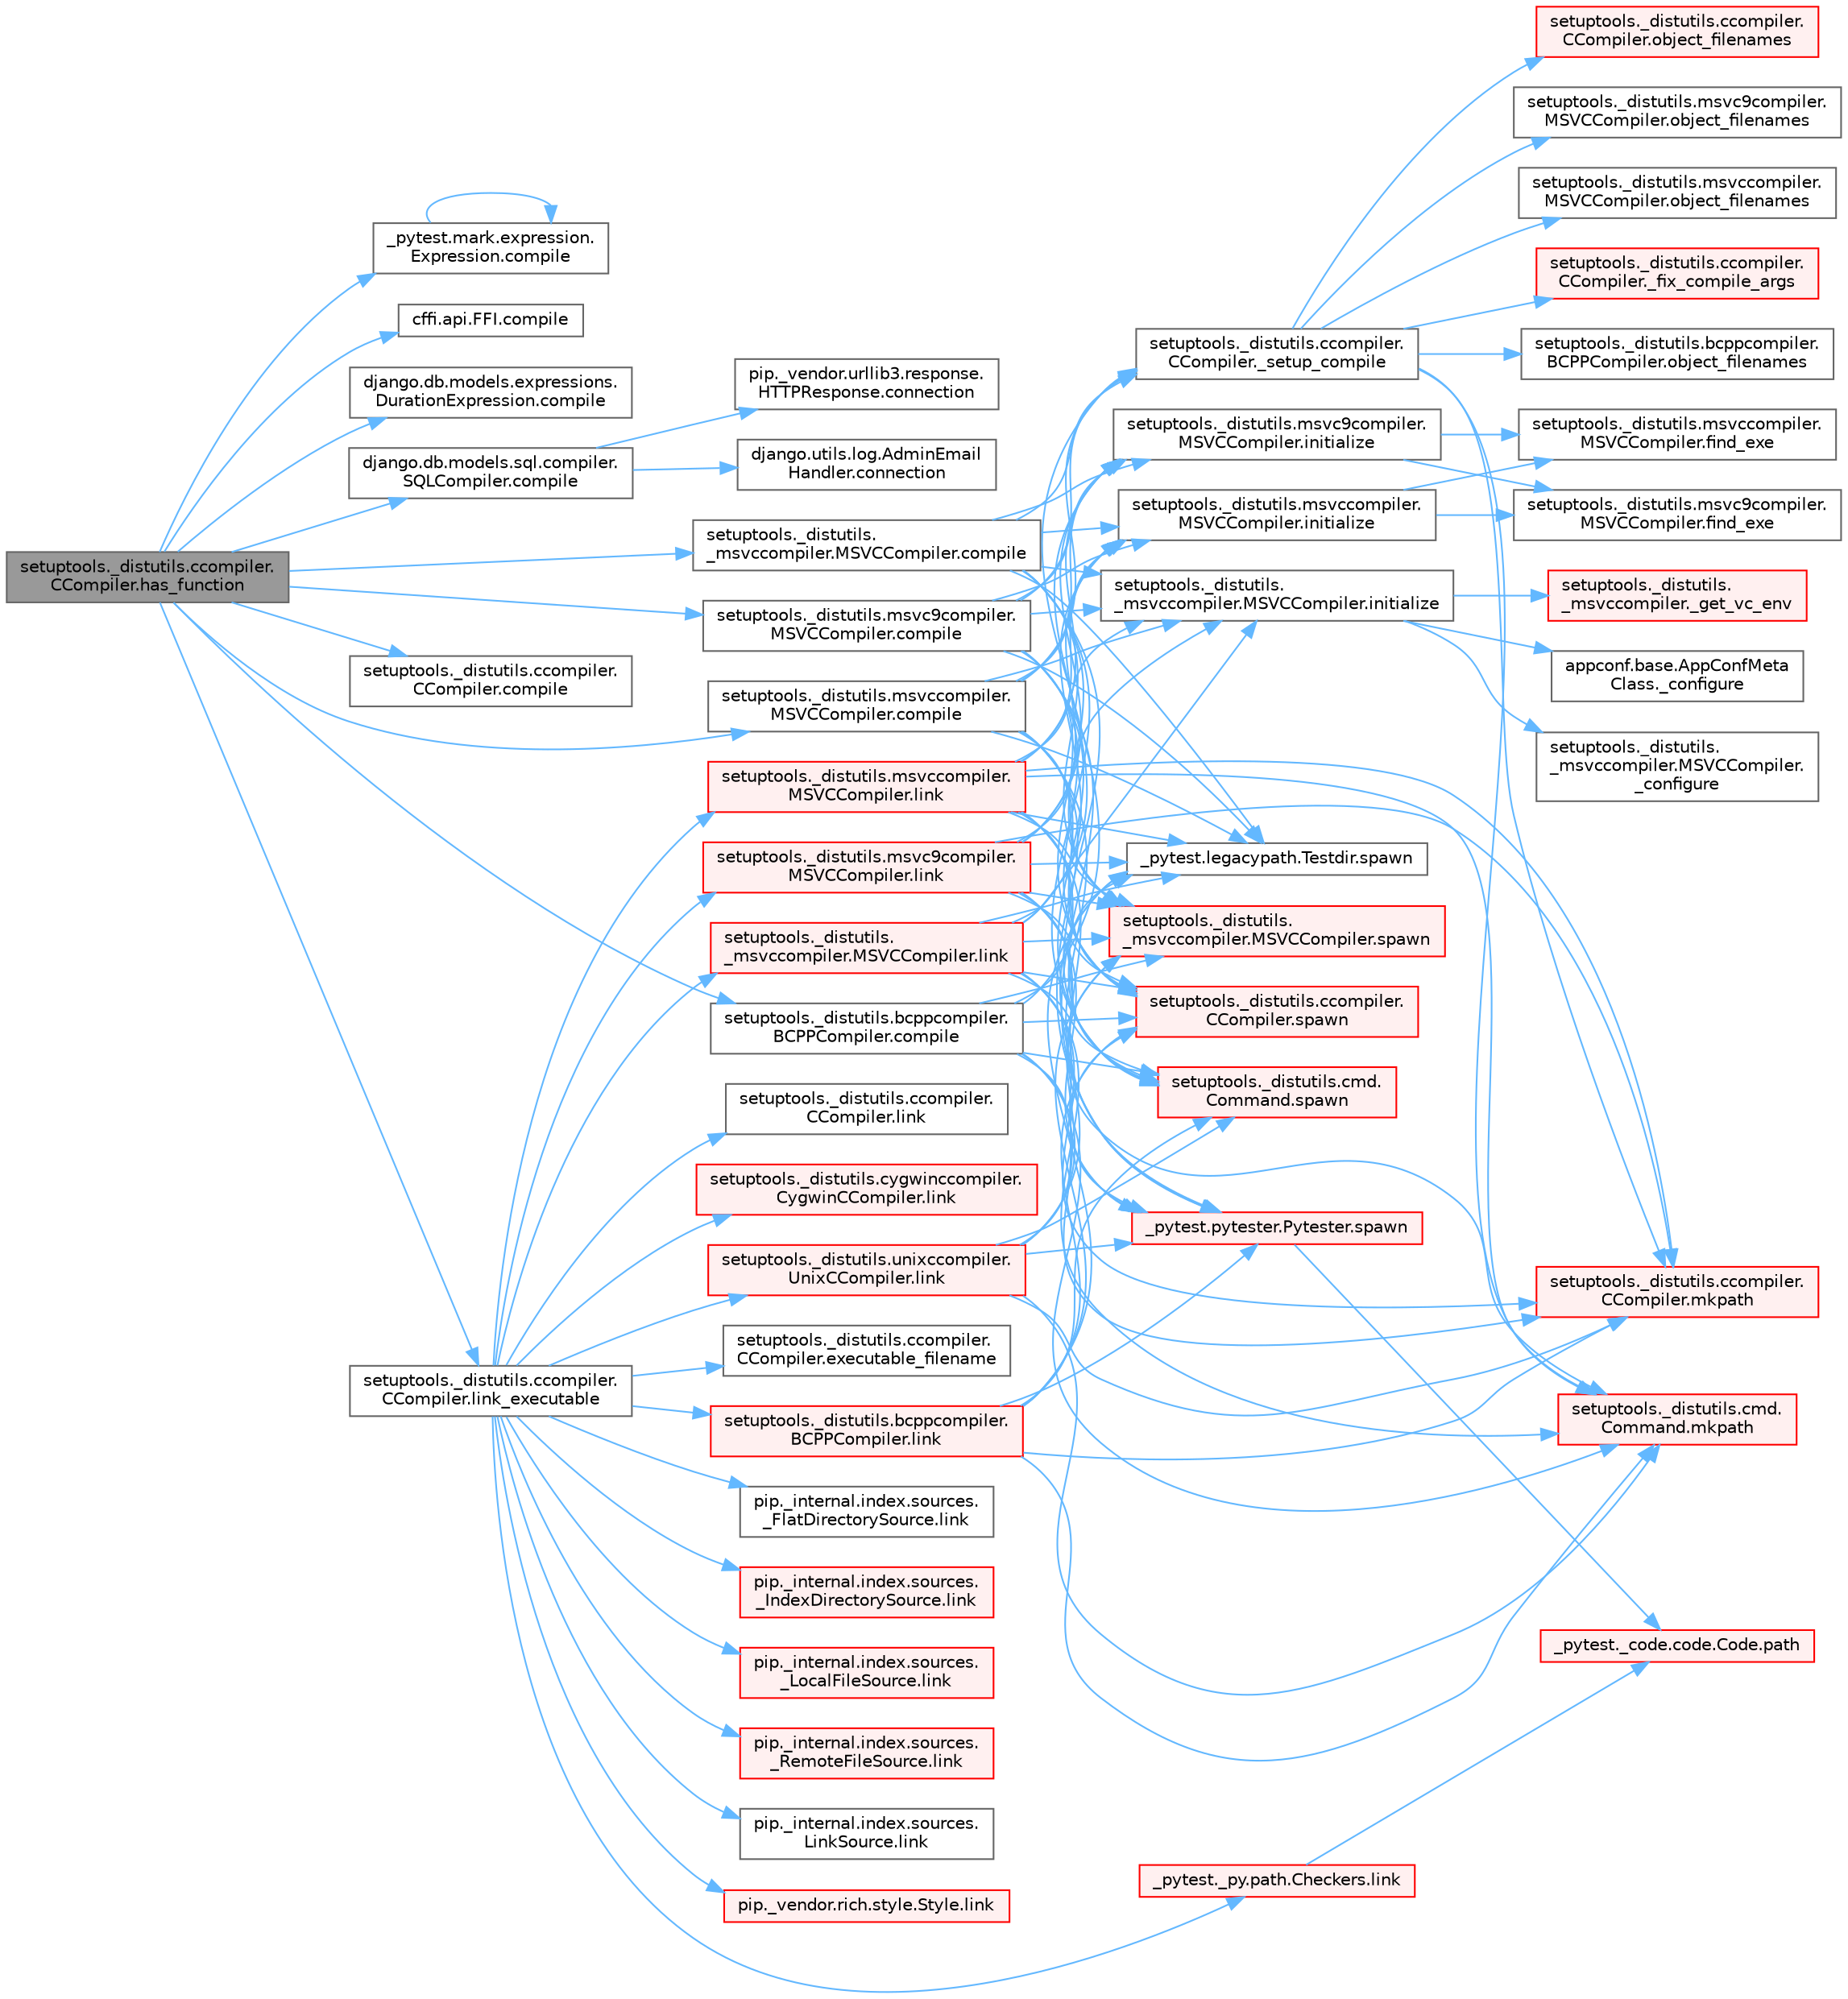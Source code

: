 digraph "setuptools._distutils.ccompiler.CCompiler.has_function"
{
 // LATEX_PDF_SIZE
  bgcolor="transparent";
  edge [fontname=Helvetica,fontsize=10,labelfontname=Helvetica,labelfontsize=10];
  node [fontname=Helvetica,fontsize=10,shape=box,height=0.2,width=0.4];
  rankdir="LR";
  Node1 [id="Node000001",label="setuptools._distutils.ccompiler.\lCCompiler.has_function",height=0.2,width=0.4,color="gray40", fillcolor="grey60", style="filled", fontcolor="black",tooltip=" "];
  Node1 -> Node2 [id="edge1_Node000001_Node000002",color="steelblue1",style="solid",tooltip=" "];
  Node2 [id="Node000002",label="_pytest.mark.expression.\lExpression.compile",height=0.2,width=0.4,color="grey40", fillcolor="white", style="filled",URL="$class__pytest_1_1mark_1_1expression_1_1_expression.html#a487c179805cbb1d7475c2ca8154c96fa",tooltip=" "];
  Node2 -> Node2 [id="edge2_Node000002_Node000002",color="steelblue1",style="solid",tooltip=" "];
  Node1 -> Node3 [id="edge3_Node000001_Node000003",color="steelblue1",style="solid",tooltip=" "];
  Node3 [id="Node000003",label="cffi.api.FFI.compile",height=0.2,width=0.4,color="grey40", fillcolor="white", style="filled",URL="$classcffi_1_1api_1_1_f_f_i.html#aa299db05eaf9e8845167d09760888799",tooltip=" "];
  Node1 -> Node4 [id="edge4_Node000001_Node000004",color="steelblue1",style="solid",tooltip=" "];
  Node4 [id="Node000004",label="django.db.models.expressions.\lDurationExpression.compile",height=0.2,width=0.4,color="grey40", fillcolor="white", style="filled",URL="$classdjango_1_1db_1_1models_1_1expressions_1_1_duration_expression.html#a47b1a07b0eadb9722fcd50f98312abc9",tooltip=" "];
  Node1 -> Node5 [id="edge5_Node000001_Node000005",color="steelblue1",style="solid",tooltip=" "];
  Node5 [id="Node000005",label="django.db.models.sql.compiler.\lSQLCompiler.compile",height=0.2,width=0.4,color="grey40", fillcolor="white", style="filled",URL="$classdjango_1_1db_1_1models_1_1sql_1_1compiler_1_1_s_q_l_compiler.html#aa04036f15ac7916f9be1c43e8ace807a",tooltip=" "];
  Node5 -> Node6 [id="edge6_Node000005_Node000006",color="steelblue1",style="solid",tooltip=" "];
  Node6 [id="Node000006",label="django.utils.log.AdminEmail\lHandler.connection",height=0.2,width=0.4,color="grey40", fillcolor="white", style="filled",URL="$classdjango_1_1utils_1_1log_1_1_admin_email_handler.html#a545b5f7ec55a857fe1ca7836814a0760",tooltip=" "];
  Node5 -> Node7 [id="edge7_Node000005_Node000007",color="steelblue1",style="solid",tooltip=" "];
  Node7 [id="Node000007",label="pip._vendor.urllib3.response.\lHTTPResponse.connection",height=0.2,width=0.4,color="grey40", fillcolor="white", style="filled",URL="$classpip_1_1__vendor_1_1urllib3_1_1response_1_1_h_t_t_p_response.html#a9002314624685de3bbf9b84bdc87fef8",tooltip=" "];
  Node1 -> Node8 [id="edge8_Node000001_Node000008",color="steelblue1",style="solid",tooltip=" "];
  Node8 [id="Node000008",label="setuptools._distutils.\l_msvccompiler.MSVCCompiler.compile",height=0.2,width=0.4,color="grey40", fillcolor="white", style="filled",URL="$classsetuptools_1_1__distutils_1_1__msvccompiler_1_1_m_s_v_c_compiler.html#a120b859ab4fa415afafa55d41da93d6d",tooltip=" "];
  Node8 -> Node9 [id="edge9_Node000008_Node000009",color="steelblue1",style="solid",tooltip=" "];
  Node9 [id="Node000009",label="setuptools._distutils.ccompiler.\lCCompiler._setup_compile",height=0.2,width=0.4,color="grey40", fillcolor="white", style="filled",URL="$classsetuptools_1_1__distutils_1_1ccompiler_1_1_c_compiler.html#ac4b66c43e3d07440afc7e38b4d1fdf2e",tooltip=" "];
  Node9 -> Node10 [id="edge10_Node000009_Node000010",color="steelblue1",style="solid",tooltip=" "];
  Node10 [id="Node000010",label="setuptools._distutils.ccompiler.\lCCompiler._fix_compile_args",height=0.2,width=0.4,color="red", fillcolor="#FFF0F0", style="filled",URL="$classsetuptools_1_1__distutils_1_1ccompiler_1_1_c_compiler.html#adf6e856960886280bc5b7b6ab98da11e",tooltip=" "];
  Node9 -> Node12 [id="edge11_Node000009_Node000012",color="steelblue1",style="solid",tooltip=" "];
  Node12 [id="Node000012",label="setuptools._distutils.ccompiler.\lCCompiler.mkpath",height=0.2,width=0.4,color="red", fillcolor="#FFF0F0", style="filled",URL="$classsetuptools_1_1__distutils_1_1ccompiler_1_1_c_compiler.html#a84a377626d580d0a9c7af626de535910",tooltip=" "];
  Node9 -> Node15 [id="edge12_Node000009_Node000015",color="steelblue1",style="solid",tooltip=" "];
  Node15 [id="Node000015",label="setuptools._distutils.cmd.\lCommand.mkpath",height=0.2,width=0.4,color="red", fillcolor="#FFF0F0", style="filled",URL="$classsetuptools_1_1__distutils_1_1cmd_1_1_command.html#ac5192d4d0c02e64755ea4a522d48c4ab",tooltip=" "];
  Node9 -> Node16 [id="edge13_Node000009_Node000016",color="steelblue1",style="solid",tooltip=" "];
  Node16 [id="Node000016",label="setuptools._distutils.bcppcompiler.\lBCPPCompiler.object_filenames",height=0.2,width=0.4,color="grey40", fillcolor="white", style="filled",URL="$classsetuptools_1_1__distutils_1_1bcppcompiler_1_1_b_c_p_p_compiler.html#ac747bc57c726c811b4fb1ccc28c61f01",tooltip=" "];
  Node9 -> Node17 [id="edge14_Node000009_Node000017",color="steelblue1",style="solid",tooltip=" "];
  Node17 [id="Node000017",label="setuptools._distutils.ccompiler.\lCCompiler.object_filenames",height=0.2,width=0.4,color="red", fillcolor="#FFF0F0", style="filled",URL="$classsetuptools_1_1__distutils_1_1ccompiler_1_1_c_compiler.html#ab827c9ddfe9c9f62a450b86dd8aaa1b1",tooltip=" "];
  Node9 -> Node24 [id="edge15_Node000009_Node000024",color="steelblue1",style="solid",tooltip=" "];
  Node24 [id="Node000024",label="setuptools._distutils.msvc9compiler.\lMSVCCompiler.object_filenames",height=0.2,width=0.4,color="grey40", fillcolor="white", style="filled",URL="$classsetuptools_1_1__distutils_1_1msvc9compiler_1_1_m_s_v_c_compiler.html#a39cc5c2c89a083409fd8493ccc8ec93f",tooltip=" "];
  Node9 -> Node25 [id="edge16_Node000009_Node000025",color="steelblue1",style="solid",tooltip=" "];
  Node25 [id="Node000025",label="setuptools._distutils.msvccompiler.\lMSVCCompiler.object_filenames",height=0.2,width=0.4,color="grey40", fillcolor="white", style="filled",URL="$classsetuptools_1_1__distutils_1_1msvccompiler_1_1_m_s_v_c_compiler.html#a0a24fd7f09e7c261d131d65e4f8462d4",tooltip=" "];
  Node8 -> Node26 [id="edge17_Node000008_Node000026",color="steelblue1",style="solid",tooltip=" "];
  Node26 [id="Node000026",label="setuptools._distutils.\l_msvccompiler.MSVCCompiler.initialize",height=0.2,width=0.4,color="grey40", fillcolor="white", style="filled",URL="$classsetuptools_1_1__distutils_1_1__msvccompiler_1_1_m_s_v_c_compiler.html#a43401b9cd5fe5aa3b85704cff01fda01",tooltip=" "];
  Node26 -> Node27 [id="edge18_Node000026_Node000027",color="steelblue1",style="solid",tooltip=" "];
  Node27 [id="Node000027",label="appconf.base.AppConfMeta\lClass._configure",height=0.2,width=0.4,color="grey40", fillcolor="white", style="filled",URL="$classappconf_1_1base_1_1_app_conf_meta_class.html#a0723fc70358e3656b91784ee70ed33ab",tooltip=" "];
  Node26 -> Node28 [id="edge19_Node000026_Node000028",color="steelblue1",style="solid",tooltip=" "];
  Node28 [id="Node000028",label="setuptools._distutils.\l_msvccompiler.MSVCCompiler.\l_configure",height=0.2,width=0.4,color="grey40", fillcolor="white", style="filled",URL="$classsetuptools_1_1__distutils_1_1__msvccompiler_1_1_m_s_v_c_compiler.html#a44536ae62c4c18d3aea088abb468ff8f",tooltip=" "];
  Node26 -> Node29 [id="edge20_Node000026_Node000029",color="steelblue1",style="solid",tooltip=" "];
  Node29 [id="Node000029",label="setuptools._distutils.\l_msvccompiler._get_vc_env",height=0.2,width=0.4,color="red", fillcolor="#FFF0F0", style="filled",URL="$namespacesetuptools_1_1__distutils_1_1__msvccompiler.html#a7c40fac0baa118e2727e52f1cfee79db",tooltip=" "];
  Node8 -> Node33 [id="edge21_Node000008_Node000033",color="steelblue1",style="solid",tooltip=" "];
  Node33 [id="Node000033",label="setuptools._distutils.msvc9compiler.\lMSVCCompiler.initialize",height=0.2,width=0.4,color="grey40", fillcolor="white", style="filled",URL="$classsetuptools_1_1__distutils_1_1msvc9compiler_1_1_m_s_v_c_compiler.html#a94f057de1dc9158080035d0acd89412f",tooltip=" "];
  Node33 -> Node34 [id="edge22_Node000033_Node000034",color="steelblue1",style="solid",tooltip=" "];
  Node34 [id="Node000034",label="setuptools._distutils.msvc9compiler.\lMSVCCompiler.find_exe",height=0.2,width=0.4,color="grey40", fillcolor="white", style="filled",URL="$classsetuptools_1_1__distutils_1_1msvc9compiler_1_1_m_s_v_c_compiler.html#a01cb58614ce12071446ff74416f4eb88",tooltip=" "];
  Node33 -> Node35 [id="edge23_Node000033_Node000035",color="steelblue1",style="solid",tooltip=" "];
  Node35 [id="Node000035",label="setuptools._distutils.msvccompiler.\lMSVCCompiler.find_exe",height=0.2,width=0.4,color="grey40", fillcolor="white", style="filled",URL="$classsetuptools_1_1__distutils_1_1msvccompiler_1_1_m_s_v_c_compiler.html#a46e0b147d29ed24668cacac00c928c62",tooltip=" "];
  Node8 -> Node36 [id="edge24_Node000008_Node000036",color="steelblue1",style="solid",tooltip=" "];
  Node36 [id="Node000036",label="setuptools._distutils.msvccompiler.\lMSVCCompiler.initialize",height=0.2,width=0.4,color="grey40", fillcolor="white", style="filled",URL="$classsetuptools_1_1__distutils_1_1msvccompiler_1_1_m_s_v_c_compiler.html#a622c75ec314a3e866578248e9bfcef28",tooltip=" "];
  Node36 -> Node34 [id="edge25_Node000036_Node000034",color="steelblue1",style="solid",tooltip=" "];
  Node36 -> Node35 [id="edge26_Node000036_Node000035",color="steelblue1",style="solid",tooltip=" "];
  Node8 -> Node37 [id="edge27_Node000008_Node000037",color="steelblue1",style="solid",tooltip=" "];
  Node37 [id="Node000037",label="_pytest.legacypath.Testdir.spawn",height=0.2,width=0.4,color="grey40", fillcolor="white", style="filled",URL="$class__pytest_1_1legacypath_1_1_testdir.html#a7b90d7cbf3ce3f79ac2880b56ffe3c9c",tooltip=" "];
  Node8 -> Node38 [id="edge28_Node000008_Node000038",color="steelblue1",style="solid",tooltip=" "];
  Node38 [id="Node000038",label="_pytest.pytester.Pytester.spawn",height=0.2,width=0.4,color="red", fillcolor="#FFF0F0", style="filled",URL="$class__pytest_1_1pytester_1_1_pytester.html#abebb7155ff193e7514ef38b8569e6b58",tooltip=" "];
  Node38 -> Node39 [id="edge29_Node000038_Node000039",color="steelblue1",style="solid",tooltip=" "];
  Node39 [id="Node000039",label="_pytest._code.code.Code.path",height=0.2,width=0.4,color="red", fillcolor="#FFF0F0", style="filled",URL="$class__pytest_1_1__code_1_1code_1_1_code.html#a1dae55e90750fe77c7517f806a14d864",tooltip=" "];
  Node8 -> Node2657 [id="edge30_Node000008_Node002657",color="steelblue1",style="solid",tooltip=" "];
  Node2657 [id="Node002657",label="setuptools._distutils.\l_msvccompiler.MSVCCompiler.spawn",height=0.2,width=0.4,color="red", fillcolor="#FFF0F0", style="filled",URL="$classsetuptools_1_1__distutils_1_1__msvccompiler_1_1_m_s_v_c_compiler.html#a9aa3de4c16c1786efcbc72a361aadb66",tooltip=" "];
  Node8 -> Node2659 [id="edge31_Node000008_Node002659",color="steelblue1",style="solid",tooltip=" "];
  Node2659 [id="Node002659",label="setuptools._distutils.ccompiler.\lCCompiler.spawn",height=0.2,width=0.4,color="red", fillcolor="#FFF0F0", style="filled",URL="$classsetuptools_1_1__distutils_1_1ccompiler_1_1_c_compiler.html#af513247d5bdabdc090f42e431d7da74f",tooltip=" "];
  Node8 -> Node2660 [id="edge32_Node000008_Node002660",color="steelblue1",style="solid",tooltip=" "];
  Node2660 [id="Node002660",label="setuptools._distutils.cmd.\lCommand.spawn",height=0.2,width=0.4,color="red", fillcolor="#FFF0F0", style="filled",URL="$classsetuptools_1_1__distutils_1_1cmd_1_1_command.html#a9d990023ef8ad29009426c7facf05efb",tooltip=" "];
  Node1 -> Node4543 [id="edge33_Node000001_Node004543",color="steelblue1",style="solid",tooltip=" "];
  Node4543 [id="Node004543",label="setuptools._distutils.bcppcompiler.\lBCPPCompiler.compile",height=0.2,width=0.4,color="grey40", fillcolor="white", style="filled",URL="$classsetuptools_1_1__distutils_1_1bcppcompiler_1_1_b_c_p_p_compiler.html#add8958f9b0f0d3a834bd12e6c33ed4a4",tooltip=" "];
  Node4543 -> Node9 [id="edge34_Node004543_Node000009",color="steelblue1",style="solid",tooltip=" "];
  Node4543 -> Node12 [id="edge35_Node004543_Node000012",color="steelblue1",style="solid",tooltip=" "];
  Node4543 -> Node15 [id="edge36_Node004543_Node000015",color="steelblue1",style="solid",tooltip=" "];
  Node4543 -> Node37 [id="edge37_Node004543_Node000037",color="steelblue1",style="solid",tooltip=" "];
  Node4543 -> Node38 [id="edge38_Node004543_Node000038",color="steelblue1",style="solid",tooltip=" "];
  Node4543 -> Node2657 [id="edge39_Node004543_Node002657",color="steelblue1",style="solid",tooltip=" "];
  Node4543 -> Node2659 [id="edge40_Node004543_Node002659",color="steelblue1",style="solid",tooltip=" "];
  Node4543 -> Node2660 [id="edge41_Node004543_Node002660",color="steelblue1",style="solid",tooltip=" "];
  Node1 -> Node4544 [id="edge42_Node000001_Node004544",color="steelblue1",style="solid",tooltip=" "];
  Node4544 [id="Node004544",label="setuptools._distutils.ccompiler.\lCCompiler.compile",height=0.2,width=0.4,color="grey40", fillcolor="white", style="filled",URL="$classsetuptools_1_1__distutils_1_1ccompiler_1_1_c_compiler.html#af627563c92fd0bea9506ee19020bdd44",tooltip=" "];
  Node1 -> Node4545 [id="edge43_Node000001_Node004545",color="steelblue1",style="solid",tooltip=" "];
  Node4545 [id="Node004545",label="setuptools._distutils.msvc9compiler.\lMSVCCompiler.compile",height=0.2,width=0.4,color="grey40", fillcolor="white", style="filled",URL="$classsetuptools_1_1__distutils_1_1msvc9compiler_1_1_m_s_v_c_compiler.html#acef92f6a3e5ca1da81edac6c4eb13394",tooltip=" "];
  Node4545 -> Node9 [id="edge44_Node004545_Node000009",color="steelblue1",style="solid",tooltip=" "];
  Node4545 -> Node26 [id="edge45_Node004545_Node000026",color="steelblue1",style="solid",tooltip=" "];
  Node4545 -> Node33 [id="edge46_Node004545_Node000033",color="steelblue1",style="solid",tooltip=" "];
  Node4545 -> Node36 [id="edge47_Node004545_Node000036",color="steelblue1",style="solid",tooltip=" "];
  Node4545 -> Node37 [id="edge48_Node004545_Node000037",color="steelblue1",style="solid",tooltip=" "];
  Node4545 -> Node38 [id="edge49_Node004545_Node000038",color="steelblue1",style="solid",tooltip=" "];
  Node4545 -> Node2657 [id="edge50_Node004545_Node002657",color="steelblue1",style="solid",tooltip=" "];
  Node4545 -> Node2659 [id="edge51_Node004545_Node002659",color="steelblue1",style="solid",tooltip=" "];
  Node4545 -> Node2660 [id="edge52_Node004545_Node002660",color="steelblue1",style="solid",tooltip=" "];
  Node1 -> Node4546 [id="edge53_Node000001_Node004546",color="steelblue1",style="solid",tooltip=" "];
  Node4546 [id="Node004546",label="setuptools._distutils.msvccompiler.\lMSVCCompiler.compile",height=0.2,width=0.4,color="grey40", fillcolor="white", style="filled",URL="$classsetuptools_1_1__distutils_1_1msvccompiler_1_1_m_s_v_c_compiler.html#a0b94993c995adcbeba0bd04caff0905a",tooltip=" "];
  Node4546 -> Node9 [id="edge54_Node004546_Node000009",color="steelblue1",style="solid",tooltip=" "];
  Node4546 -> Node26 [id="edge55_Node004546_Node000026",color="steelblue1",style="solid",tooltip=" "];
  Node4546 -> Node33 [id="edge56_Node004546_Node000033",color="steelblue1",style="solid",tooltip=" "];
  Node4546 -> Node36 [id="edge57_Node004546_Node000036",color="steelblue1",style="solid",tooltip=" "];
  Node4546 -> Node37 [id="edge58_Node004546_Node000037",color="steelblue1",style="solid",tooltip=" "];
  Node4546 -> Node38 [id="edge59_Node004546_Node000038",color="steelblue1",style="solid",tooltip=" "];
  Node4546 -> Node2657 [id="edge60_Node004546_Node002657",color="steelblue1",style="solid",tooltip=" "];
  Node4546 -> Node2659 [id="edge61_Node004546_Node002659",color="steelblue1",style="solid",tooltip=" "];
  Node4546 -> Node2660 [id="edge62_Node004546_Node002660",color="steelblue1",style="solid",tooltip=" "];
  Node1 -> Node4547 [id="edge63_Node000001_Node004547",color="steelblue1",style="solid",tooltip=" "];
  Node4547 [id="Node004547",label="setuptools._distutils.ccompiler.\lCCompiler.link_executable",height=0.2,width=0.4,color="grey40", fillcolor="white", style="filled",URL="$classsetuptools_1_1__distutils_1_1ccompiler_1_1_c_compiler.html#a7304f11cc32fac2f8c39932128e42fb0",tooltip=" "];
  Node4547 -> Node4548 [id="edge64_Node004547_Node004548",color="steelblue1",style="solid",tooltip=" "];
  Node4548 [id="Node004548",label="setuptools._distutils.ccompiler.\lCCompiler.executable_filename",height=0.2,width=0.4,color="grey40", fillcolor="white", style="filled",URL="$classsetuptools_1_1__distutils_1_1ccompiler_1_1_c_compiler.html#afdad78ca35d11ec95d77fccc19053f44",tooltip=" "];
  Node4547 -> Node3952 [id="edge65_Node004547_Node003952",color="steelblue1",style="solid",tooltip=" "];
  Node3952 [id="Node003952",label="_pytest._py.path.Checkers.link",height=0.2,width=0.4,color="red", fillcolor="#FFF0F0", style="filled",URL="$class__pytest_1_1__py_1_1path_1_1_checkers.html#ae1bb1d33ce71e6e6c8cfbee302c75d21",tooltip=" "];
  Node3952 -> Node39 [id="edge66_Node003952_Node000039",color="steelblue1",style="solid",tooltip=" "];
  Node4547 -> Node3953 [id="edge67_Node004547_Node003953",color="steelblue1",style="solid",tooltip=" "];
  Node3953 [id="Node003953",label="pip._internal.index.sources.\l_FlatDirectorySource.link",height=0.2,width=0.4,color="grey40", fillcolor="white", style="filled",URL="$classpip_1_1__internal_1_1index_1_1sources_1_1___flat_directory_source.html#a72114eb0d8af85d9e3e48aecdebe9884",tooltip=" "];
  Node4547 -> Node3954 [id="edge68_Node004547_Node003954",color="steelblue1",style="solid",tooltip=" "];
  Node3954 [id="Node003954",label="pip._internal.index.sources.\l_IndexDirectorySource.link",height=0.2,width=0.4,color="red", fillcolor="#FFF0F0", style="filled",URL="$classpip_1_1__internal_1_1index_1_1sources_1_1___index_directory_source.html#a1f71a0b21e5744c2aec54ff5ed0b1d61",tooltip=" "];
  Node4547 -> Node3955 [id="edge69_Node004547_Node003955",color="steelblue1",style="solid",tooltip=" "];
  Node3955 [id="Node003955",label="pip._internal.index.sources.\l_LocalFileSource.link",height=0.2,width=0.4,color="red", fillcolor="#FFF0F0", style="filled",URL="$classpip_1_1__internal_1_1index_1_1sources_1_1___local_file_source.html#a7245056ba93c5e70dfcc739a21d2db61",tooltip=" "];
  Node4547 -> Node3956 [id="edge70_Node004547_Node003956",color="steelblue1",style="solid",tooltip=" "];
  Node3956 [id="Node003956",label="pip._internal.index.sources.\l_RemoteFileSource.link",height=0.2,width=0.4,color="red", fillcolor="#FFF0F0", style="filled",URL="$classpip_1_1__internal_1_1index_1_1sources_1_1___remote_file_source.html#a33ac3f66b6928ff6f76408d71d9f49ca",tooltip=" "];
  Node4547 -> Node3957 [id="edge71_Node004547_Node003957",color="steelblue1",style="solid",tooltip=" "];
  Node3957 [id="Node003957",label="pip._internal.index.sources.\lLinkSource.link",height=0.2,width=0.4,color="grey40", fillcolor="white", style="filled",URL="$classpip_1_1__internal_1_1index_1_1sources_1_1_link_source.html#ace307062828f2ac764322297128ed112",tooltip=" "];
  Node4547 -> Node3958 [id="edge72_Node004547_Node003958",color="steelblue1",style="solid",tooltip=" "];
  Node3958 [id="Node003958",label="pip._vendor.rich.style.Style.link",height=0.2,width=0.4,color="red", fillcolor="#FFF0F0", style="filled",URL="$classpip_1_1__vendor_1_1rich_1_1style_1_1_style.html#a5e26eff41ad8f16c69b784625ad5c61d",tooltip=" "];
  Node4547 -> Node3959 [id="edge73_Node004547_Node003959",color="steelblue1",style="solid",tooltip=" "];
  Node3959 [id="Node003959",label="setuptools._distutils.\l_msvccompiler.MSVCCompiler.link",height=0.2,width=0.4,color="red", fillcolor="#FFF0F0", style="filled",URL="$classsetuptools_1_1__distutils_1_1__msvccompiler_1_1_m_s_v_c_compiler.html#aefba9a19cc1d7316a3755f96f4def5f7",tooltip=" "];
  Node3959 -> Node26 [id="edge74_Node003959_Node000026",color="steelblue1",style="solid",tooltip=" "];
  Node3959 -> Node33 [id="edge75_Node003959_Node000033",color="steelblue1",style="solid",tooltip=" "];
  Node3959 -> Node36 [id="edge76_Node003959_Node000036",color="steelblue1",style="solid",tooltip=" "];
  Node3959 -> Node12 [id="edge77_Node003959_Node000012",color="steelblue1",style="solid",tooltip=" "];
  Node3959 -> Node15 [id="edge78_Node003959_Node000015",color="steelblue1",style="solid",tooltip=" "];
  Node3959 -> Node37 [id="edge79_Node003959_Node000037",color="steelblue1",style="solid",tooltip=" "];
  Node3959 -> Node38 [id="edge80_Node003959_Node000038",color="steelblue1",style="solid",tooltip=" "];
  Node3959 -> Node2657 [id="edge81_Node003959_Node002657",color="steelblue1",style="solid",tooltip=" "];
  Node3959 -> Node2659 [id="edge82_Node003959_Node002659",color="steelblue1",style="solid",tooltip=" "];
  Node3959 -> Node2660 [id="edge83_Node003959_Node002660",color="steelblue1",style="solid",tooltip=" "];
  Node4547 -> Node3964 [id="edge84_Node004547_Node003964",color="steelblue1",style="solid",tooltip=" "];
  Node3964 [id="Node003964",label="setuptools._distutils.bcppcompiler.\lBCPPCompiler.link",height=0.2,width=0.4,color="red", fillcolor="#FFF0F0", style="filled",URL="$classsetuptools_1_1__distutils_1_1bcppcompiler_1_1_b_c_p_p_compiler.html#a9207773d36ecabdd197469c6dcff5e41",tooltip=" "];
  Node3964 -> Node12 [id="edge85_Node003964_Node000012",color="steelblue1",style="solid",tooltip=" "];
  Node3964 -> Node15 [id="edge86_Node003964_Node000015",color="steelblue1",style="solid",tooltip=" "];
  Node3964 -> Node37 [id="edge87_Node003964_Node000037",color="steelblue1",style="solid",tooltip=" "];
  Node3964 -> Node38 [id="edge88_Node003964_Node000038",color="steelblue1",style="solid",tooltip=" "];
  Node3964 -> Node2657 [id="edge89_Node003964_Node002657",color="steelblue1",style="solid",tooltip=" "];
  Node3964 -> Node2659 [id="edge90_Node003964_Node002659",color="steelblue1",style="solid",tooltip=" "];
  Node3964 -> Node2660 [id="edge91_Node003964_Node002660",color="steelblue1",style="solid",tooltip=" "];
  Node4547 -> Node4156 [id="edge92_Node004547_Node004156",color="steelblue1",style="solid",tooltip=" "];
  Node4156 [id="Node004156",label="setuptools._distutils.ccompiler.\lCCompiler.link",height=0.2,width=0.4,color="grey40", fillcolor="white", style="filled",URL="$classsetuptools_1_1__distutils_1_1ccompiler_1_1_c_compiler.html#afd4eb4b2ab5d1b5fdcea1e56f4c35c0b",tooltip=" "];
  Node4547 -> Node4157 [id="edge93_Node004547_Node004157",color="steelblue1",style="solid",tooltip=" "];
  Node4157 [id="Node004157",label="setuptools._distutils.cygwinccompiler.\lCygwinCCompiler.link",height=0.2,width=0.4,color="red", fillcolor="#FFF0F0", style="filled",URL="$classsetuptools_1_1__distutils_1_1cygwinccompiler_1_1_cygwin_c_compiler.html#a90d2f2ffa74da0002fe22b41afc2cc2f",tooltip=" "];
  Node4547 -> Node4158 [id="edge94_Node004547_Node004158",color="steelblue1",style="solid",tooltip=" "];
  Node4158 [id="Node004158",label="setuptools._distutils.msvc9compiler.\lMSVCCompiler.link",height=0.2,width=0.4,color="red", fillcolor="#FFF0F0", style="filled",URL="$classsetuptools_1_1__distutils_1_1msvc9compiler_1_1_m_s_v_c_compiler.html#a0c96b6aa97f0cccac88db8bc4220274f",tooltip=" "];
  Node4158 -> Node26 [id="edge95_Node004158_Node000026",color="steelblue1",style="solid",tooltip=" "];
  Node4158 -> Node33 [id="edge96_Node004158_Node000033",color="steelblue1",style="solid",tooltip=" "];
  Node4158 -> Node36 [id="edge97_Node004158_Node000036",color="steelblue1",style="solid",tooltip=" "];
  Node4158 -> Node12 [id="edge98_Node004158_Node000012",color="steelblue1",style="solid",tooltip=" "];
  Node4158 -> Node15 [id="edge99_Node004158_Node000015",color="steelblue1",style="solid",tooltip=" "];
  Node4158 -> Node37 [id="edge100_Node004158_Node000037",color="steelblue1",style="solid",tooltip=" "];
  Node4158 -> Node38 [id="edge101_Node004158_Node000038",color="steelblue1",style="solid",tooltip=" "];
  Node4158 -> Node2657 [id="edge102_Node004158_Node002657",color="steelblue1",style="solid",tooltip=" "];
  Node4158 -> Node2659 [id="edge103_Node004158_Node002659",color="steelblue1",style="solid",tooltip=" "];
  Node4158 -> Node2660 [id="edge104_Node004158_Node002660",color="steelblue1",style="solid",tooltip=" "];
  Node4547 -> Node4162 [id="edge105_Node004547_Node004162",color="steelblue1",style="solid",tooltip=" "];
  Node4162 [id="Node004162",label="setuptools._distutils.msvccompiler.\lMSVCCompiler.link",height=0.2,width=0.4,color="red", fillcolor="#FFF0F0", style="filled",URL="$classsetuptools_1_1__distutils_1_1msvccompiler_1_1_m_s_v_c_compiler.html#a99e371debe387deabeae0b75e3b70af5",tooltip=" "];
  Node4162 -> Node26 [id="edge106_Node004162_Node000026",color="steelblue1",style="solid",tooltip=" "];
  Node4162 -> Node33 [id="edge107_Node004162_Node000033",color="steelblue1",style="solid",tooltip=" "];
  Node4162 -> Node36 [id="edge108_Node004162_Node000036",color="steelblue1",style="solid",tooltip=" "];
  Node4162 -> Node12 [id="edge109_Node004162_Node000012",color="steelblue1",style="solid",tooltip=" "];
  Node4162 -> Node15 [id="edge110_Node004162_Node000015",color="steelblue1",style="solid",tooltip=" "];
  Node4162 -> Node37 [id="edge111_Node004162_Node000037",color="steelblue1",style="solid",tooltip=" "];
  Node4162 -> Node38 [id="edge112_Node004162_Node000038",color="steelblue1",style="solid",tooltip=" "];
  Node4162 -> Node2657 [id="edge113_Node004162_Node002657",color="steelblue1",style="solid",tooltip=" "];
  Node4162 -> Node2659 [id="edge114_Node004162_Node002659",color="steelblue1",style="solid",tooltip=" "];
  Node4162 -> Node2660 [id="edge115_Node004162_Node002660",color="steelblue1",style="solid",tooltip=" "];
  Node4547 -> Node4163 [id="edge116_Node004547_Node004163",color="steelblue1",style="solid",tooltip=" "];
  Node4163 [id="Node004163",label="setuptools._distutils.unixccompiler.\lUnixCCompiler.link",height=0.2,width=0.4,color="red", fillcolor="#FFF0F0", style="filled",URL="$classsetuptools_1_1__distutils_1_1unixccompiler_1_1_unix_c_compiler.html#a77a8b7a9acb4b236ba8cfc5c2f8dac7d",tooltip=" "];
  Node4163 -> Node12 [id="edge117_Node004163_Node000012",color="steelblue1",style="solid",tooltip=" "];
  Node4163 -> Node15 [id="edge118_Node004163_Node000015",color="steelblue1",style="solid",tooltip=" "];
  Node4163 -> Node37 [id="edge119_Node004163_Node000037",color="steelblue1",style="solid",tooltip=" "];
  Node4163 -> Node38 [id="edge120_Node004163_Node000038",color="steelblue1",style="solid",tooltip=" "];
  Node4163 -> Node2657 [id="edge121_Node004163_Node002657",color="steelblue1",style="solid",tooltip=" "];
  Node4163 -> Node2659 [id="edge122_Node004163_Node002659",color="steelblue1",style="solid",tooltip=" "];
  Node4163 -> Node2660 [id="edge123_Node004163_Node002660",color="steelblue1",style="solid",tooltip=" "];
}

